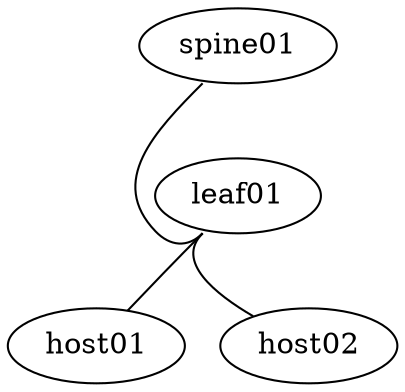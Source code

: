 graph vx {
"spine01" [config="./helper_scripts/config_switch_bgp.sh", function="spine", memory="500", os="hashicorp/bionic64", vagrant="eth1", version="1.0.282"];
"leaf01" [config="./helper_scripts/config_switch_bgp.sh", function="leaf", memory="500", os="hashicorp/bionic64", vagrant="eth1", version="1.0.282"];
"host01" [config="./helper_scripts/config_server.sh", function="host", memory="500", os="hashicorp/bionic64", vagrant="eth1", version="1.0.282"];
"host02" [config="./helper_scripts/config_server.sh", function="host", memory="500", os="hashicorp/bionic64", vagrant="eth1", version="1.0.282"];
"spine01":"swp1" -- "leaf01":"swp50";
"leaf01":"swp1" -- "host01":"eth1";
"leaf01":"swp2" -- "host02":"eth1";
}
